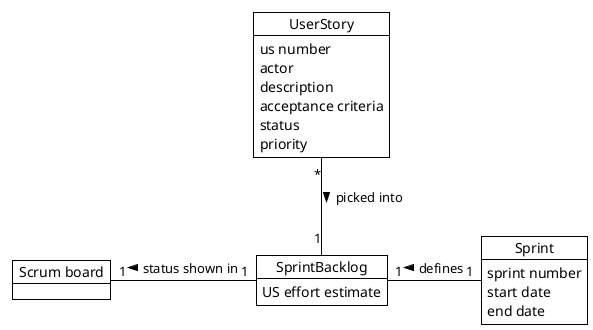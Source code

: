 @startuml

!theme plain

Object "UserStory" as US {
us number
actor
description
acceptance criteria
status
priority
}

Object Sprint {
sprint number
start date
end date
}

Object "SprintBacklog" as SB {
US effort estimate
}

Object "Scrum board" as SC

US "*" -down- "1" SB: picked into >
Sprint "1" -left- "1" SB: defines >
SB "1" -left- "1" SC: status shown in >

@enduml